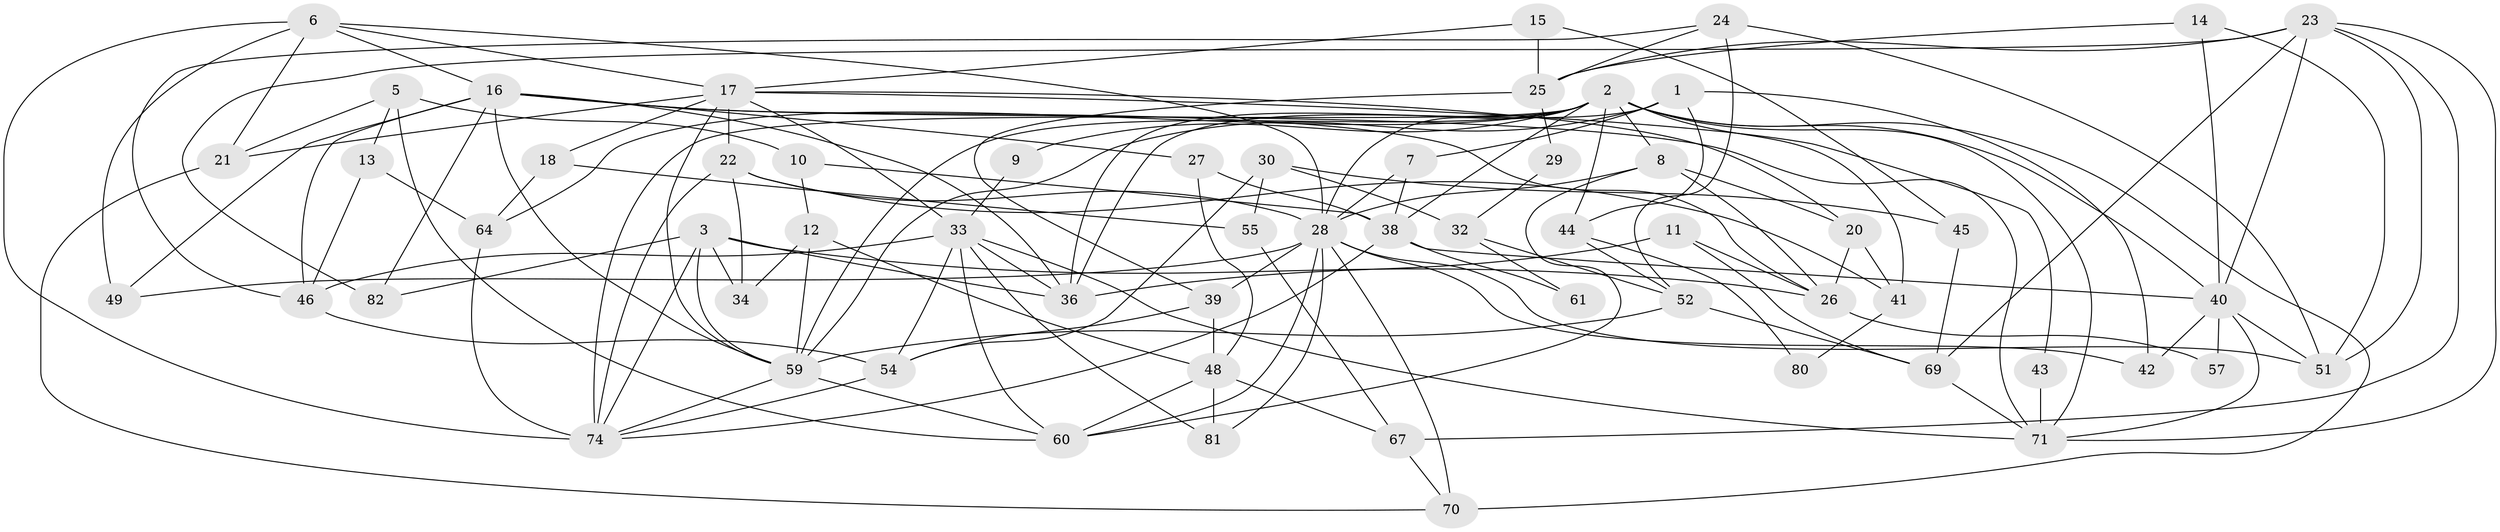 // original degree distribution, {5: 0.19767441860465115, 4: 0.29069767441860467, 3: 0.26744186046511625, 2: 0.12790697674418605, 7: 0.046511627906976744, 6: 0.046511627906976744, 8: 0.023255813953488372}
// Generated by graph-tools (version 1.1) at 2025/18/03/04/25 18:18:45]
// undirected, 60 vertices, 144 edges
graph export_dot {
graph [start="1"]
  node [color=gray90,style=filled];
  1 [super="+50"];
  2 [super="+83+47"];
  3 [super="+4"];
  5;
  6 [super="+66"];
  7;
  8 [super="+85"];
  9;
  10;
  11;
  12;
  13;
  14;
  15;
  16 [super="+31"];
  17 [super="+35+65"];
  18;
  20;
  21;
  22;
  23;
  24;
  25;
  26;
  27;
  28 [super="+37+79"];
  29;
  30;
  32;
  33 [super="+72"];
  34;
  36 [super="+73"];
  38 [super="+63"];
  39;
  40 [super="+58+53+76"];
  41;
  42;
  43;
  44;
  45;
  46 [super="+56"];
  48 [super="+68"];
  49;
  51 [super="+62"];
  52;
  54 [super="+84"];
  55;
  57;
  59 [super="+86"];
  60 [super="+77"];
  61;
  64;
  67;
  69;
  70 [super="+78"];
  71;
  74;
  80;
  81;
  82;
  1 -- 42;
  1 -- 7;
  1 -- 44;
  1 -- 59;
  1 -- 36;
  2 -- 74;
  2 -- 9;
  2 -- 8;
  2 -- 70;
  2 -- 64;
  2 -- 38;
  2 -- 71;
  2 -- 40;
  2 -- 41;
  2 -- 59;
  2 -- 44;
  2 -- 28;
  2 -- 36;
  3 -- 59;
  3 -- 36 [weight=2];
  3 -- 82;
  3 -- 34;
  3 -- 74;
  3 -- 26;
  5 -- 60;
  5 -- 21;
  5 -- 10;
  5 -- 13;
  6 -- 74;
  6 -- 49;
  6 -- 28;
  6 -- 16;
  6 -- 21;
  6 -- 17;
  7 -- 38;
  7 -- 28;
  8 -- 20;
  8 -- 26;
  8 -- 28;
  8 -- 60;
  9 -- 33;
  10 -- 12;
  10 -- 38;
  11 -- 26;
  11 -- 69;
  11 -- 36;
  12 -- 59;
  12 -- 34;
  12 -- 48;
  13 -- 64;
  13 -- 46;
  14 -- 51;
  14 -- 25;
  14 -- 40;
  15 -- 25;
  15 -- 45;
  15 -- 17;
  16 -- 82;
  16 -- 71;
  16 -- 27;
  16 -- 49;
  16 -- 26;
  16 -- 46;
  16 -- 59;
  16 -- 36;
  17 -- 33;
  17 -- 43;
  17 -- 59;
  17 -- 21;
  17 -- 18;
  17 -- 20;
  17 -- 22;
  18 -- 55;
  18 -- 64;
  20 -- 41;
  20 -- 26;
  21 -- 70;
  22 -- 74;
  22 -- 34;
  22 -- 41;
  22 -- 28;
  23 -- 25;
  23 -- 67;
  23 -- 69;
  23 -- 71;
  23 -- 82;
  23 -- 40;
  23 -- 51;
  24 -- 52;
  24 -- 25;
  24 -- 51;
  24 -- 46;
  25 -- 39;
  25 -- 29;
  26 -- 57;
  27 -- 38;
  27 -- 48;
  28 -- 39;
  28 -- 81;
  28 -- 70 [weight=2];
  28 -- 42;
  28 -- 60;
  28 -- 51;
  28 -- 49;
  29 -- 32;
  30 -- 54;
  30 -- 45;
  30 -- 32;
  30 -- 55;
  32 -- 52;
  32 -- 61;
  33 -- 54;
  33 -- 60;
  33 -- 81;
  33 -- 71;
  33 -- 46;
  33 -- 36;
  38 -- 74;
  38 -- 40;
  38 -- 61;
  39 -- 48;
  39 -- 54;
  40 -- 51;
  40 -- 71;
  40 -- 57;
  40 -- 42;
  41 -- 80;
  43 -- 71;
  44 -- 52;
  44 -- 80;
  45 -- 69;
  46 -- 54;
  48 -- 67;
  48 -- 60;
  48 -- 81;
  52 -- 69;
  52 -- 59;
  54 -- 74;
  55 -- 67;
  59 -- 74;
  59 -- 60;
  64 -- 74;
  67 -- 70;
  69 -- 71;
}
